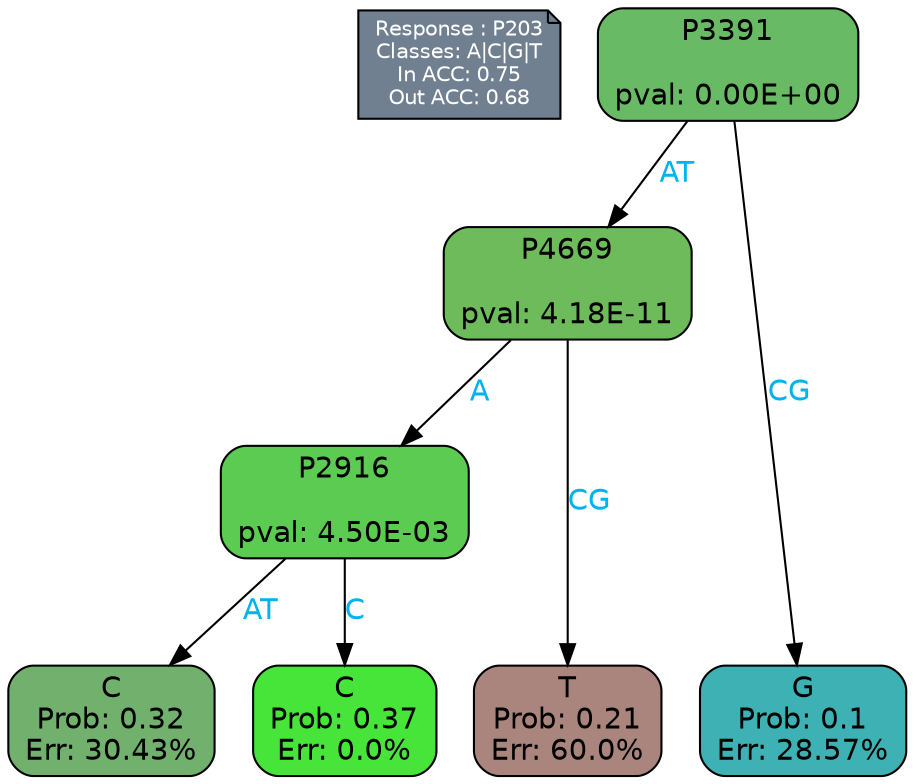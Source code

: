 digraph Tree {
node [shape=box, style="filled, rounded", color="black", fontname=helvetica] ;
graph [ranksep=equally, splines=polylines, bgcolor=transparent, dpi=600] ;
edge [fontname=helvetica] ;
LEGEND [label="Response : P203
Classes: A|C|G|T
In ACC: 0.75
Out ACC: 0.68
",shape=note,align=left,style=filled,fillcolor="slategray",fontcolor="white",fontsize=10];1 [label="P3391

pval: 0.00E+00", fillcolor="#69ba64"] ;
2 [label="P4669

pval: 4.18E-11", fillcolor="#6ebb5b"] ;
3 [label="P2916

pval: 4.50E-03", fillcolor="#5bcc51"] ;
4 [label="C
Prob: 0.32
Err: 30.43%", fillcolor="#72b06d"] ;
5 [label="C
Prob: 0.37
Err: 0.0%", fillcolor="#47e539"] ;
6 [label="T
Prob: 0.21
Err: 60.0%", fillcolor="#aa857d"] ;
7 [label="G
Prob: 0.1
Err: 28.57%", fillcolor="#3db1b3"] ;
1 -> 2 [label="AT",fontcolor=deepskyblue2] ;
1 -> 7 [label="CG",fontcolor=deepskyblue2] ;
2 -> 3 [label="A",fontcolor=deepskyblue2] ;
2 -> 6 [label="CG",fontcolor=deepskyblue2] ;
3 -> 4 [label="AT",fontcolor=deepskyblue2] ;
3 -> 5 [label="C",fontcolor=deepskyblue2] ;
{rank = same; 4;5;6;7;}{rank = same; LEGEND;1;}}